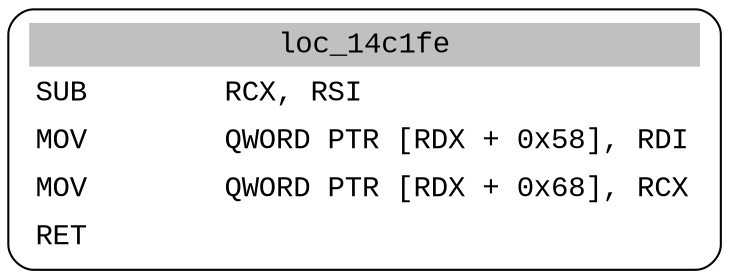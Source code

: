 digraph asm_graph {
1941 [
shape="Mrecord" fontname="Courier New"label =<<table border="0" cellborder="0" cellpadding="3"><tr><td align="center" colspan="2" bgcolor="grey">loc_14c1fe</td></tr><tr><td align="left">SUB        RCX, RSI</td></tr><tr><td align="left">MOV        QWORD PTR [RDX + 0x58], RDI</td></tr><tr><td align="left">MOV        QWORD PTR [RDX + 0x68], RCX</td></tr><tr><td align="left">RET        </td></tr></table>> ];
}